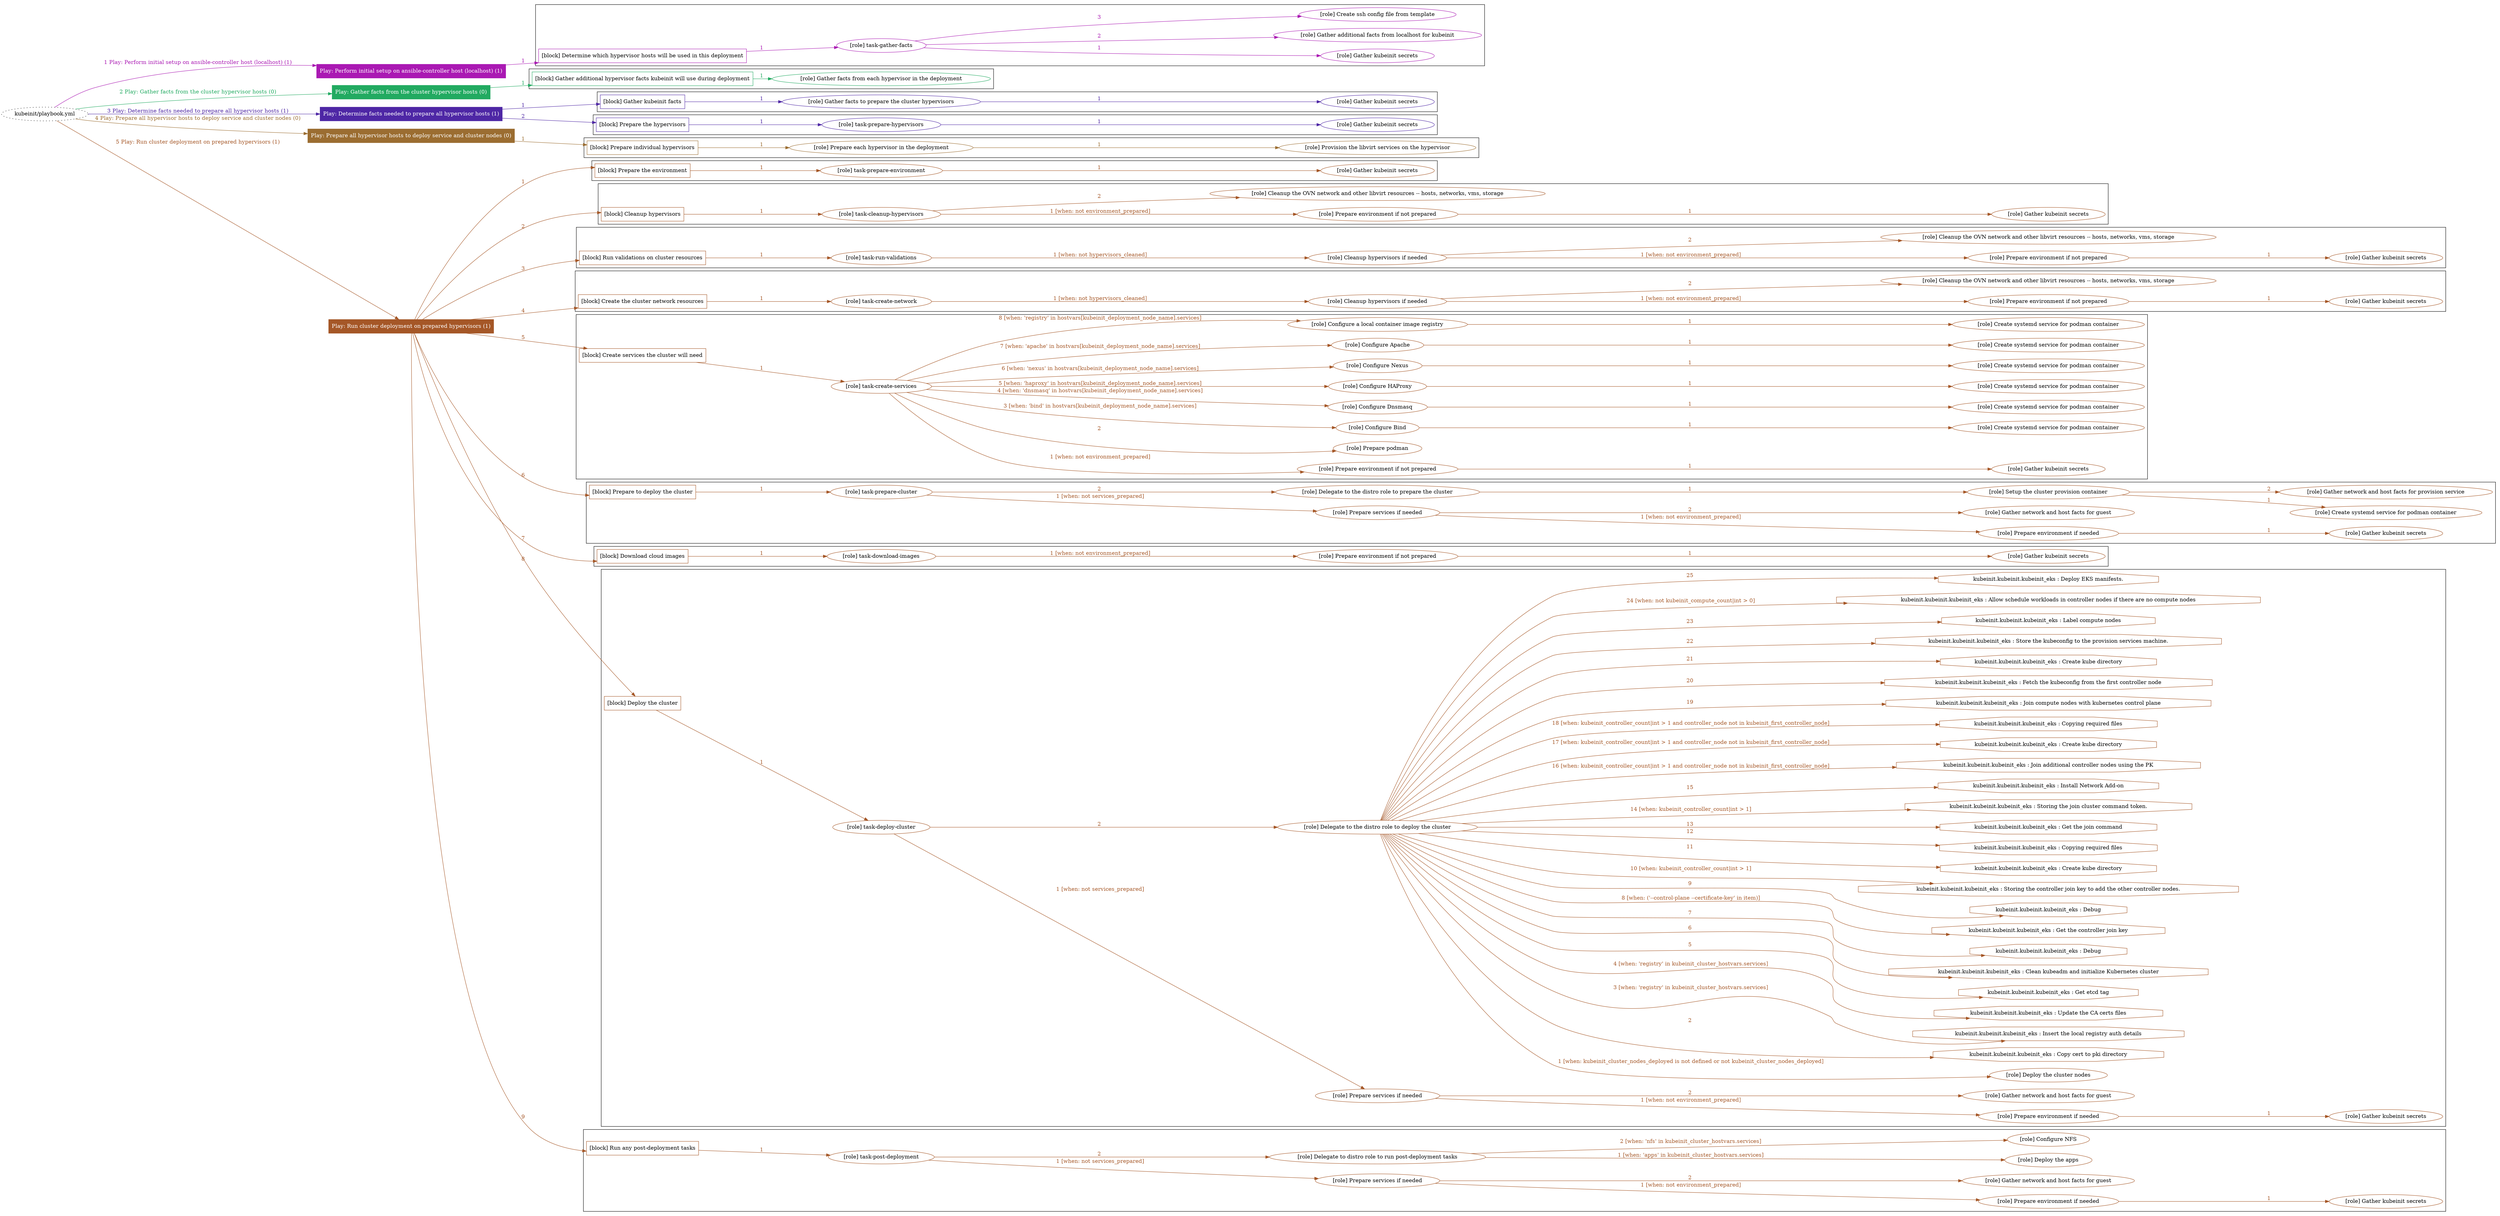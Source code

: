 digraph {
	graph [concentrate=true ordering=in rankdir=LR ratio=fill]
	edge [esep=5 sep=10]
	"kubeinit/playbook.yml" [URL="/home/runner/work/kubeinit/kubeinit/kubeinit/playbook.yml" id=playbook_6a822e49 style=dotted]
	"kubeinit/playbook.yml" -> play_9ad2c2a7 [label="1 Play: Perform initial setup on ansible-controller host (localhost) (1)" color="#aa19b3" fontcolor="#aa19b3" id=edge_play_9ad2c2a7 labeltooltip="1 Play: Perform initial setup on ansible-controller host (localhost) (1)" tooltip="1 Play: Perform initial setup on ansible-controller host (localhost) (1)"]
	subgraph "Play: Perform initial setup on ansible-controller host (localhost) (1)" {
		play_9ad2c2a7 [label="Play: Perform initial setup on ansible-controller host (localhost) (1)" URL="/home/runner/work/kubeinit/kubeinit/kubeinit/playbook.yml" color="#aa19b3" fontcolor="#ffffff" id=play_9ad2c2a7 shape=box style=filled tooltip=localhost]
		play_9ad2c2a7 -> block_e4c4fb58 [label=1 color="#aa19b3" fontcolor="#aa19b3" id=edge_block_e4c4fb58 labeltooltip=1 tooltip=1]
		subgraph cluster_block_e4c4fb58 {
			block_e4c4fb58 [label="[block] Determine which hypervisor hosts will be used in this deployment" URL="/home/runner/work/kubeinit/kubeinit/kubeinit/playbook.yml" color="#aa19b3" id=block_e4c4fb58 labeltooltip="Determine which hypervisor hosts will be used in this deployment" shape=box tooltip="Determine which hypervisor hosts will be used in this deployment"]
			block_e4c4fb58 -> role_470f0137 [label="1 " color="#aa19b3" fontcolor="#aa19b3" id=edge_role_470f0137 labeltooltip="1 " tooltip="1 "]
			subgraph "task-gather-facts" {
				role_470f0137 [label="[role] task-gather-facts" URL="/home/runner/work/kubeinit/kubeinit/kubeinit/playbook.yml" color="#aa19b3" id=role_470f0137 tooltip="task-gather-facts"]
				role_470f0137 -> role_e8a17709 [label="1 " color="#aa19b3" fontcolor="#aa19b3" id=edge_role_e8a17709 labeltooltip="1 " tooltip="1 "]
				subgraph "Gather kubeinit secrets" {
					role_e8a17709 [label="[role] Gather kubeinit secrets" URL="/home/runner/.ansible/collections/ansible_collections/kubeinit/kubeinit/roles/kubeinit_prepare/tasks/build_hypervisors_group.yml" color="#aa19b3" id=role_e8a17709 tooltip="Gather kubeinit secrets"]
				}
				role_470f0137 -> role_5f51f732 [label="2 " color="#aa19b3" fontcolor="#aa19b3" id=edge_role_5f51f732 labeltooltip="2 " tooltip="2 "]
				subgraph "Gather additional facts from localhost for kubeinit" {
					role_5f51f732 [label="[role] Gather additional facts from localhost for kubeinit" URL="/home/runner/.ansible/collections/ansible_collections/kubeinit/kubeinit/roles/kubeinit_prepare/tasks/build_hypervisors_group.yml" color="#aa19b3" id=role_5f51f732 tooltip="Gather additional facts from localhost for kubeinit"]
				}
				role_470f0137 -> role_409663b1 [label="3 " color="#aa19b3" fontcolor="#aa19b3" id=edge_role_409663b1 labeltooltip="3 " tooltip="3 "]
				subgraph "Create ssh config file from template" {
					role_409663b1 [label="[role] Create ssh config file from template" URL="/home/runner/.ansible/collections/ansible_collections/kubeinit/kubeinit/roles/kubeinit_prepare/tasks/build_hypervisors_group.yml" color="#aa19b3" id=role_409663b1 tooltip="Create ssh config file from template"]
				}
			}
		}
	}
	"kubeinit/playbook.yml" -> play_7da6e67f [label="2 Play: Gather facts from the cluster hypervisor hosts (0)" color="#22aa61" fontcolor="#22aa61" id=edge_play_7da6e67f labeltooltip="2 Play: Gather facts from the cluster hypervisor hosts (0)" tooltip="2 Play: Gather facts from the cluster hypervisor hosts (0)"]
	subgraph "Play: Gather facts from the cluster hypervisor hosts (0)" {
		play_7da6e67f [label="Play: Gather facts from the cluster hypervisor hosts (0)" URL="/home/runner/work/kubeinit/kubeinit/kubeinit/playbook.yml" color="#22aa61" fontcolor="#ffffff" id=play_7da6e67f shape=box style=filled tooltip="Play: Gather facts from the cluster hypervisor hosts (0)"]
		play_7da6e67f -> block_c3687ab3 [label=1 color="#22aa61" fontcolor="#22aa61" id=edge_block_c3687ab3 labeltooltip=1 tooltip=1]
		subgraph cluster_block_c3687ab3 {
			block_c3687ab3 [label="[block] Gather additional hypervisor facts kubeinit will use during deployment" URL="/home/runner/work/kubeinit/kubeinit/kubeinit/playbook.yml" color="#22aa61" id=block_c3687ab3 labeltooltip="Gather additional hypervisor facts kubeinit will use during deployment" shape=box tooltip="Gather additional hypervisor facts kubeinit will use during deployment"]
			block_c3687ab3 -> role_54911bcf [label="1 " color="#22aa61" fontcolor="#22aa61" id=edge_role_54911bcf labeltooltip="1 " tooltip="1 "]
			subgraph "Gather facts from each hypervisor in the deployment" {
				role_54911bcf [label="[role] Gather facts from each hypervisor in the deployment" URL="/home/runner/work/kubeinit/kubeinit/kubeinit/playbook.yml" color="#22aa61" id=role_54911bcf tooltip="Gather facts from each hypervisor in the deployment"]
			}
		}
	}
	"kubeinit/playbook.yml" -> play_d3736c6e [label="3 Play: Determine facts needed to prepare all hypervisor hosts (1)" color="#4e27a5" fontcolor="#4e27a5" id=edge_play_d3736c6e labeltooltip="3 Play: Determine facts needed to prepare all hypervisor hosts (1)" tooltip="3 Play: Determine facts needed to prepare all hypervisor hosts (1)"]
	subgraph "Play: Determine facts needed to prepare all hypervisor hosts (1)" {
		play_d3736c6e [label="Play: Determine facts needed to prepare all hypervisor hosts (1)" URL="/home/runner/work/kubeinit/kubeinit/kubeinit/playbook.yml" color="#4e27a5" fontcolor="#ffffff" id=play_d3736c6e shape=box style=filled tooltip=localhost]
		play_d3736c6e -> block_fb254652 [label=1 color="#4e27a5" fontcolor="#4e27a5" id=edge_block_fb254652 labeltooltip=1 tooltip=1]
		subgraph cluster_block_fb254652 {
			block_fb254652 [label="[block] Gather kubeinit facts" URL="/home/runner/work/kubeinit/kubeinit/kubeinit/playbook.yml" color="#4e27a5" id=block_fb254652 labeltooltip="Gather kubeinit facts" shape=box tooltip="Gather kubeinit facts"]
			block_fb254652 -> role_61de6e4a [label="1 " color="#4e27a5" fontcolor="#4e27a5" id=edge_role_61de6e4a labeltooltip="1 " tooltip="1 "]
			subgraph "Gather facts to prepare the cluster hypervisors" {
				role_61de6e4a [label="[role] Gather facts to prepare the cluster hypervisors" URL="/home/runner/work/kubeinit/kubeinit/kubeinit/playbook.yml" color="#4e27a5" id=role_61de6e4a tooltip="Gather facts to prepare the cluster hypervisors"]
				role_61de6e4a -> role_f928b41f [label="1 " color="#4e27a5" fontcolor="#4e27a5" id=edge_role_f928b41f labeltooltip="1 " tooltip="1 "]
				subgraph "Gather kubeinit secrets" {
					role_f928b41f [label="[role] Gather kubeinit secrets" URL="/home/runner/.ansible/collections/ansible_collections/kubeinit/kubeinit/roles/kubeinit_prepare/tasks/gather_kubeinit_facts.yml" color="#4e27a5" id=role_f928b41f tooltip="Gather kubeinit secrets"]
				}
			}
		}
		play_d3736c6e -> block_dd8b0b78 [label=2 color="#4e27a5" fontcolor="#4e27a5" id=edge_block_dd8b0b78 labeltooltip=2 tooltip=2]
		subgraph cluster_block_dd8b0b78 {
			block_dd8b0b78 [label="[block] Prepare the hypervisors" URL="/home/runner/work/kubeinit/kubeinit/kubeinit/playbook.yml" color="#4e27a5" id=block_dd8b0b78 labeltooltip="Prepare the hypervisors" shape=box tooltip="Prepare the hypervisors"]
			block_dd8b0b78 -> role_11d0d134 [label="1 " color="#4e27a5" fontcolor="#4e27a5" id=edge_role_11d0d134 labeltooltip="1 " tooltip="1 "]
			subgraph "task-prepare-hypervisors" {
				role_11d0d134 [label="[role] task-prepare-hypervisors" URL="/home/runner/work/kubeinit/kubeinit/kubeinit/playbook.yml" color="#4e27a5" id=role_11d0d134 tooltip="task-prepare-hypervisors"]
				role_11d0d134 -> role_0048c851 [label="1 " color="#4e27a5" fontcolor="#4e27a5" id=edge_role_0048c851 labeltooltip="1 " tooltip="1 "]
				subgraph "Gather kubeinit secrets" {
					role_0048c851 [label="[role] Gather kubeinit secrets" URL="/home/runner/.ansible/collections/ansible_collections/kubeinit/kubeinit/roles/kubeinit_prepare/tasks/gather_kubeinit_facts.yml" color="#4e27a5" id=role_0048c851 tooltip="Gather kubeinit secrets"]
				}
			}
		}
	}
	"kubeinit/playbook.yml" -> play_e6d030f2 [label="4 Play: Prepare all hypervisor hosts to deploy service and cluster nodes (0)" color="#9b6d31" fontcolor="#9b6d31" id=edge_play_e6d030f2 labeltooltip="4 Play: Prepare all hypervisor hosts to deploy service and cluster nodes (0)" tooltip="4 Play: Prepare all hypervisor hosts to deploy service and cluster nodes (0)"]
	subgraph "Play: Prepare all hypervisor hosts to deploy service and cluster nodes (0)" {
		play_e6d030f2 [label="Play: Prepare all hypervisor hosts to deploy service and cluster nodes (0)" URL="/home/runner/work/kubeinit/kubeinit/kubeinit/playbook.yml" color="#9b6d31" fontcolor="#ffffff" id=play_e6d030f2 shape=box style=filled tooltip="Play: Prepare all hypervisor hosts to deploy service and cluster nodes (0)"]
		play_e6d030f2 -> block_04e473d3 [label=1 color="#9b6d31" fontcolor="#9b6d31" id=edge_block_04e473d3 labeltooltip=1 tooltip=1]
		subgraph cluster_block_04e473d3 {
			block_04e473d3 [label="[block] Prepare individual hypervisors" URL="/home/runner/work/kubeinit/kubeinit/kubeinit/playbook.yml" color="#9b6d31" id=block_04e473d3 labeltooltip="Prepare individual hypervisors" shape=box tooltip="Prepare individual hypervisors"]
			block_04e473d3 -> role_f9bea315 [label="1 " color="#9b6d31" fontcolor="#9b6d31" id=edge_role_f9bea315 labeltooltip="1 " tooltip="1 "]
			subgraph "Prepare each hypervisor in the deployment" {
				role_f9bea315 [label="[role] Prepare each hypervisor in the deployment" URL="/home/runner/work/kubeinit/kubeinit/kubeinit/playbook.yml" color="#9b6d31" id=role_f9bea315 tooltip="Prepare each hypervisor in the deployment"]
				role_f9bea315 -> role_fb965e17 [label="1 " color="#9b6d31" fontcolor="#9b6d31" id=edge_role_fb965e17 labeltooltip="1 " tooltip="1 "]
				subgraph "Provision the libvirt services on the hypervisor" {
					role_fb965e17 [label="[role] Provision the libvirt services on the hypervisor" URL="/home/runner/.ansible/collections/ansible_collections/kubeinit/kubeinit/roles/kubeinit_prepare/tasks/prepare_hypervisor.yml" color="#9b6d31" id=role_fb965e17 tooltip="Provision the libvirt services on the hypervisor"]
				}
			}
		}
	}
	"kubeinit/playbook.yml" -> play_69f1722f [label="5 Play: Run cluster deployment on prepared hypervisors (1)" color="#a55727" fontcolor="#a55727" id=edge_play_69f1722f labeltooltip="5 Play: Run cluster deployment on prepared hypervisors (1)" tooltip="5 Play: Run cluster deployment on prepared hypervisors (1)"]
	subgraph "Play: Run cluster deployment on prepared hypervisors (1)" {
		play_69f1722f [label="Play: Run cluster deployment on prepared hypervisors (1)" URL="/home/runner/work/kubeinit/kubeinit/kubeinit/playbook.yml" color="#a55727" fontcolor="#ffffff" id=play_69f1722f shape=box style=filled tooltip=localhost]
		play_69f1722f -> block_a02fb4a0 [label=1 color="#a55727" fontcolor="#a55727" id=edge_block_a02fb4a0 labeltooltip=1 tooltip=1]
		subgraph cluster_block_a02fb4a0 {
			block_a02fb4a0 [label="[block] Prepare the environment" URL="/home/runner/work/kubeinit/kubeinit/kubeinit/playbook.yml" color="#a55727" id=block_a02fb4a0 labeltooltip="Prepare the environment" shape=box tooltip="Prepare the environment"]
			block_a02fb4a0 -> role_464ee578 [label="1 " color="#a55727" fontcolor="#a55727" id=edge_role_464ee578 labeltooltip="1 " tooltip="1 "]
			subgraph "task-prepare-environment" {
				role_464ee578 [label="[role] task-prepare-environment" URL="/home/runner/work/kubeinit/kubeinit/kubeinit/playbook.yml" color="#a55727" id=role_464ee578 tooltip="task-prepare-environment"]
				role_464ee578 -> role_b28485aa [label="1 " color="#a55727" fontcolor="#a55727" id=edge_role_b28485aa labeltooltip="1 " tooltip="1 "]
				subgraph "Gather kubeinit secrets" {
					role_b28485aa [label="[role] Gather kubeinit secrets" URL="/home/runner/.ansible/collections/ansible_collections/kubeinit/kubeinit/roles/kubeinit_prepare/tasks/gather_kubeinit_facts.yml" color="#a55727" id=role_b28485aa tooltip="Gather kubeinit secrets"]
				}
			}
		}
		play_69f1722f -> block_b1e96f5c [label=2 color="#a55727" fontcolor="#a55727" id=edge_block_b1e96f5c labeltooltip=2 tooltip=2]
		subgraph cluster_block_b1e96f5c {
			block_b1e96f5c [label="[block] Cleanup hypervisors" URL="/home/runner/work/kubeinit/kubeinit/kubeinit/playbook.yml" color="#a55727" id=block_b1e96f5c labeltooltip="Cleanup hypervisors" shape=box tooltip="Cleanup hypervisors"]
			block_b1e96f5c -> role_4f8290fb [label="1 " color="#a55727" fontcolor="#a55727" id=edge_role_4f8290fb labeltooltip="1 " tooltip="1 "]
			subgraph "task-cleanup-hypervisors" {
				role_4f8290fb [label="[role] task-cleanup-hypervisors" URL="/home/runner/work/kubeinit/kubeinit/kubeinit/playbook.yml" color="#a55727" id=role_4f8290fb tooltip="task-cleanup-hypervisors"]
				role_4f8290fb -> role_97bfbb5e [label="1 [when: not environment_prepared]" color="#a55727" fontcolor="#a55727" id=edge_role_97bfbb5e labeltooltip="1 [when: not environment_prepared]" tooltip="1 [when: not environment_prepared]"]
				subgraph "Prepare environment if not prepared" {
					role_97bfbb5e [label="[role] Prepare environment if not prepared" URL="/home/runner/.ansible/collections/ansible_collections/kubeinit/kubeinit/roles/kubeinit_prepare/tasks/cleanup_hypervisors.yml" color="#a55727" id=role_97bfbb5e tooltip="Prepare environment if not prepared"]
					role_97bfbb5e -> role_e0d3664e [label="1 " color="#a55727" fontcolor="#a55727" id=edge_role_e0d3664e labeltooltip="1 " tooltip="1 "]
					subgraph "Gather kubeinit secrets" {
						role_e0d3664e [label="[role] Gather kubeinit secrets" URL="/home/runner/.ansible/collections/ansible_collections/kubeinit/kubeinit/roles/kubeinit_prepare/tasks/gather_kubeinit_facts.yml" color="#a55727" id=role_e0d3664e tooltip="Gather kubeinit secrets"]
					}
				}
				role_4f8290fb -> role_a5bf77df [label="2 " color="#a55727" fontcolor="#a55727" id=edge_role_a5bf77df labeltooltip="2 " tooltip="2 "]
				subgraph "Cleanup the OVN network and other libvirt resources -- hosts, networks, vms, storage" {
					role_a5bf77df [label="[role] Cleanup the OVN network and other libvirt resources -- hosts, networks, vms, storage" URL="/home/runner/.ansible/collections/ansible_collections/kubeinit/kubeinit/roles/kubeinit_prepare/tasks/cleanup_hypervisors.yml" color="#a55727" id=role_a5bf77df tooltip="Cleanup the OVN network and other libvirt resources -- hosts, networks, vms, storage"]
				}
			}
		}
		play_69f1722f -> block_b497ade7 [label=3 color="#a55727" fontcolor="#a55727" id=edge_block_b497ade7 labeltooltip=3 tooltip=3]
		subgraph cluster_block_b497ade7 {
			block_b497ade7 [label="[block] Run validations on cluster resources" URL="/home/runner/work/kubeinit/kubeinit/kubeinit/playbook.yml" color="#a55727" id=block_b497ade7 labeltooltip="Run validations on cluster resources" shape=box tooltip="Run validations on cluster resources"]
			block_b497ade7 -> role_7994b0e1 [label="1 " color="#a55727" fontcolor="#a55727" id=edge_role_7994b0e1 labeltooltip="1 " tooltip="1 "]
			subgraph "task-run-validations" {
				role_7994b0e1 [label="[role] task-run-validations" URL="/home/runner/work/kubeinit/kubeinit/kubeinit/playbook.yml" color="#a55727" id=role_7994b0e1 tooltip="task-run-validations"]
				role_7994b0e1 -> role_fa996a7d [label="1 [when: not hypervisors_cleaned]" color="#a55727" fontcolor="#a55727" id=edge_role_fa996a7d labeltooltip="1 [when: not hypervisors_cleaned]" tooltip="1 [when: not hypervisors_cleaned]"]
				subgraph "Cleanup hypervisors if needed" {
					role_fa996a7d [label="[role] Cleanup hypervisors if needed" URL="/home/runner/.ansible/collections/ansible_collections/kubeinit/kubeinit/roles/kubeinit_validations/tasks/main.yml" color="#a55727" id=role_fa996a7d tooltip="Cleanup hypervisors if needed"]
					role_fa996a7d -> role_f669ae84 [label="1 [when: not environment_prepared]" color="#a55727" fontcolor="#a55727" id=edge_role_f669ae84 labeltooltip="1 [when: not environment_prepared]" tooltip="1 [when: not environment_prepared]"]
					subgraph "Prepare environment if not prepared" {
						role_f669ae84 [label="[role] Prepare environment if not prepared" URL="/home/runner/.ansible/collections/ansible_collections/kubeinit/kubeinit/roles/kubeinit_prepare/tasks/cleanup_hypervisors.yml" color="#a55727" id=role_f669ae84 tooltip="Prepare environment if not prepared"]
						role_f669ae84 -> role_2158ad67 [label="1 " color="#a55727" fontcolor="#a55727" id=edge_role_2158ad67 labeltooltip="1 " tooltip="1 "]
						subgraph "Gather kubeinit secrets" {
							role_2158ad67 [label="[role] Gather kubeinit secrets" URL="/home/runner/.ansible/collections/ansible_collections/kubeinit/kubeinit/roles/kubeinit_prepare/tasks/gather_kubeinit_facts.yml" color="#a55727" id=role_2158ad67 tooltip="Gather kubeinit secrets"]
						}
					}
					role_fa996a7d -> role_59ddf1c1 [label="2 " color="#a55727" fontcolor="#a55727" id=edge_role_59ddf1c1 labeltooltip="2 " tooltip="2 "]
					subgraph "Cleanup the OVN network and other libvirt resources -- hosts, networks, vms, storage" {
						role_59ddf1c1 [label="[role] Cleanup the OVN network and other libvirt resources -- hosts, networks, vms, storage" URL="/home/runner/.ansible/collections/ansible_collections/kubeinit/kubeinit/roles/kubeinit_prepare/tasks/cleanup_hypervisors.yml" color="#a55727" id=role_59ddf1c1 tooltip="Cleanup the OVN network and other libvirt resources -- hosts, networks, vms, storage"]
					}
				}
			}
		}
		play_69f1722f -> block_11f520b3 [label=4 color="#a55727" fontcolor="#a55727" id=edge_block_11f520b3 labeltooltip=4 tooltip=4]
		subgraph cluster_block_11f520b3 {
			block_11f520b3 [label="[block] Create the cluster network resources" URL="/home/runner/work/kubeinit/kubeinit/kubeinit/playbook.yml" color="#a55727" id=block_11f520b3 labeltooltip="Create the cluster network resources" shape=box tooltip="Create the cluster network resources"]
			block_11f520b3 -> role_05f6b89b [label="1 " color="#a55727" fontcolor="#a55727" id=edge_role_05f6b89b labeltooltip="1 " tooltip="1 "]
			subgraph "task-create-network" {
				role_05f6b89b [label="[role] task-create-network" URL="/home/runner/work/kubeinit/kubeinit/kubeinit/playbook.yml" color="#a55727" id=role_05f6b89b tooltip="task-create-network"]
				role_05f6b89b -> role_39d9a0f6 [label="1 [when: not hypervisors_cleaned]" color="#a55727" fontcolor="#a55727" id=edge_role_39d9a0f6 labeltooltip="1 [when: not hypervisors_cleaned]" tooltip="1 [when: not hypervisors_cleaned]"]
				subgraph "Cleanup hypervisors if needed" {
					role_39d9a0f6 [label="[role] Cleanup hypervisors if needed" URL="/home/runner/.ansible/collections/ansible_collections/kubeinit/kubeinit/roles/kubeinit_libvirt/tasks/create_network.yml" color="#a55727" id=role_39d9a0f6 tooltip="Cleanup hypervisors if needed"]
					role_39d9a0f6 -> role_a3635129 [label="1 [when: not environment_prepared]" color="#a55727" fontcolor="#a55727" id=edge_role_a3635129 labeltooltip="1 [when: not environment_prepared]" tooltip="1 [when: not environment_prepared]"]
					subgraph "Prepare environment if not prepared" {
						role_a3635129 [label="[role] Prepare environment if not prepared" URL="/home/runner/.ansible/collections/ansible_collections/kubeinit/kubeinit/roles/kubeinit_prepare/tasks/cleanup_hypervisors.yml" color="#a55727" id=role_a3635129 tooltip="Prepare environment if not prepared"]
						role_a3635129 -> role_def8f7e3 [label="1 " color="#a55727" fontcolor="#a55727" id=edge_role_def8f7e3 labeltooltip="1 " tooltip="1 "]
						subgraph "Gather kubeinit secrets" {
							role_def8f7e3 [label="[role] Gather kubeinit secrets" URL="/home/runner/.ansible/collections/ansible_collections/kubeinit/kubeinit/roles/kubeinit_prepare/tasks/gather_kubeinit_facts.yml" color="#a55727" id=role_def8f7e3 tooltip="Gather kubeinit secrets"]
						}
					}
					role_39d9a0f6 -> role_ac047002 [label="2 " color="#a55727" fontcolor="#a55727" id=edge_role_ac047002 labeltooltip="2 " tooltip="2 "]
					subgraph "Cleanup the OVN network and other libvirt resources -- hosts, networks, vms, storage" {
						role_ac047002 [label="[role] Cleanup the OVN network and other libvirt resources -- hosts, networks, vms, storage" URL="/home/runner/.ansible/collections/ansible_collections/kubeinit/kubeinit/roles/kubeinit_prepare/tasks/cleanup_hypervisors.yml" color="#a55727" id=role_ac047002 tooltip="Cleanup the OVN network and other libvirt resources -- hosts, networks, vms, storage"]
					}
				}
			}
		}
		play_69f1722f -> block_24ef8c35 [label=5 color="#a55727" fontcolor="#a55727" id=edge_block_24ef8c35 labeltooltip=5 tooltip=5]
		subgraph cluster_block_24ef8c35 {
			block_24ef8c35 [label="[block] Create services the cluster will need" URL="/home/runner/work/kubeinit/kubeinit/kubeinit/playbook.yml" color="#a55727" id=block_24ef8c35 labeltooltip="Create services the cluster will need" shape=box tooltip="Create services the cluster will need"]
			block_24ef8c35 -> role_01568bf4 [label="1 " color="#a55727" fontcolor="#a55727" id=edge_role_01568bf4 labeltooltip="1 " tooltip="1 "]
			subgraph "task-create-services" {
				role_01568bf4 [label="[role] task-create-services" URL="/home/runner/work/kubeinit/kubeinit/kubeinit/playbook.yml" color="#a55727" id=role_01568bf4 tooltip="task-create-services"]
				role_01568bf4 -> role_9de8ac48 [label="1 [when: not environment_prepared]" color="#a55727" fontcolor="#a55727" id=edge_role_9de8ac48 labeltooltip="1 [when: not environment_prepared]" tooltip="1 [when: not environment_prepared]"]
				subgraph "Prepare environment if not prepared" {
					role_9de8ac48 [label="[role] Prepare environment if not prepared" URL="/home/runner/.ansible/collections/ansible_collections/kubeinit/kubeinit/roles/kubeinit_services/tasks/main.yml" color="#a55727" id=role_9de8ac48 tooltip="Prepare environment if not prepared"]
					role_9de8ac48 -> role_2c5d8db5 [label="1 " color="#a55727" fontcolor="#a55727" id=edge_role_2c5d8db5 labeltooltip="1 " tooltip="1 "]
					subgraph "Gather kubeinit secrets" {
						role_2c5d8db5 [label="[role] Gather kubeinit secrets" URL="/home/runner/.ansible/collections/ansible_collections/kubeinit/kubeinit/roles/kubeinit_prepare/tasks/gather_kubeinit_facts.yml" color="#a55727" id=role_2c5d8db5 tooltip="Gather kubeinit secrets"]
					}
				}
				role_01568bf4 -> role_9454b401 [label="2 " color="#a55727" fontcolor="#a55727" id=edge_role_9454b401 labeltooltip="2 " tooltip="2 "]
				subgraph "Prepare podman" {
					role_9454b401 [label="[role] Prepare podman" URL="/home/runner/.ansible/collections/ansible_collections/kubeinit/kubeinit/roles/kubeinit_services/tasks/00_create_service_pod.yml" color="#a55727" id=role_9454b401 tooltip="Prepare podman"]
				}
				role_01568bf4 -> role_d996be9f [label="3 [when: 'bind' in hostvars[kubeinit_deployment_node_name].services]" color="#a55727" fontcolor="#a55727" id=edge_role_d996be9f labeltooltip="3 [when: 'bind' in hostvars[kubeinit_deployment_node_name].services]" tooltip="3 [when: 'bind' in hostvars[kubeinit_deployment_node_name].services]"]
				subgraph "Configure Bind" {
					role_d996be9f [label="[role] Configure Bind" URL="/home/runner/.ansible/collections/ansible_collections/kubeinit/kubeinit/roles/kubeinit_services/tasks/start_services_containers.yml" color="#a55727" id=role_d996be9f tooltip="Configure Bind"]
					role_d996be9f -> role_bfb12e08 [label="1 " color="#a55727" fontcolor="#a55727" id=edge_role_bfb12e08 labeltooltip="1 " tooltip="1 "]
					subgraph "Create systemd service for podman container" {
						role_bfb12e08 [label="[role] Create systemd service for podman container" URL="/home/runner/.ansible/collections/ansible_collections/kubeinit/kubeinit/roles/kubeinit_bind/tasks/main.yml" color="#a55727" id=role_bfb12e08 tooltip="Create systemd service for podman container"]
					}
				}
				role_01568bf4 -> role_4345fe54 [label="4 [when: 'dnsmasq' in hostvars[kubeinit_deployment_node_name].services]" color="#a55727" fontcolor="#a55727" id=edge_role_4345fe54 labeltooltip="4 [when: 'dnsmasq' in hostvars[kubeinit_deployment_node_name].services]" tooltip="4 [when: 'dnsmasq' in hostvars[kubeinit_deployment_node_name].services]"]
				subgraph "Configure Dnsmasq" {
					role_4345fe54 [label="[role] Configure Dnsmasq" URL="/home/runner/.ansible/collections/ansible_collections/kubeinit/kubeinit/roles/kubeinit_services/tasks/start_services_containers.yml" color="#a55727" id=role_4345fe54 tooltip="Configure Dnsmasq"]
					role_4345fe54 -> role_125596a9 [label="1 " color="#a55727" fontcolor="#a55727" id=edge_role_125596a9 labeltooltip="1 " tooltip="1 "]
					subgraph "Create systemd service for podman container" {
						role_125596a9 [label="[role] Create systemd service for podman container" URL="/home/runner/.ansible/collections/ansible_collections/kubeinit/kubeinit/roles/kubeinit_dnsmasq/tasks/main.yml" color="#a55727" id=role_125596a9 tooltip="Create systemd service for podman container"]
					}
				}
				role_01568bf4 -> role_d0b1e296 [label="5 [when: 'haproxy' in hostvars[kubeinit_deployment_node_name].services]" color="#a55727" fontcolor="#a55727" id=edge_role_d0b1e296 labeltooltip="5 [when: 'haproxy' in hostvars[kubeinit_deployment_node_name].services]" tooltip="5 [when: 'haproxy' in hostvars[kubeinit_deployment_node_name].services]"]
				subgraph "Configure HAProxy" {
					role_d0b1e296 [label="[role] Configure HAProxy" URL="/home/runner/.ansible/collections/ansible_collections/kubeinit/kubeinit/roles/kubeinit_services/tasks/start_services_containers.yml" color="#a55727" id=role_d0b1e296 tooltip="Configure HAProxy"]
					role_d0b1e296 -> role_59042095 [label="1 " color="#a55727" fontcolor="#a55727" id=edge_role_59042095 labeltooltip="1 " tooltip="1 "]
					subgraph "Create systemd service for podman container" {
						role_59042095 [label="[role] Create systemd service for podman container" URL="/home/runner/.ansible/collections/ansible_collections/kubeinit/kubeinit/roles/kubeinit_haproxy/tasks/main.yml" color="#a55727" id=role_59042095 tooltip="Create systemd service for podman container"]
					}
				}
				role_01568bf4 -> role_182a03ec [label="6 [when: 'nexus' in hostvars[kubeinit_deployment_node_name].services]" color="#a55727" fontcolor="#a55727" id=edge_role_182a03ec labeltooltip="6 [when: 'nexus' in hostvars[kubeinit_deployment_node_name].services]" tooltip="6 [when: 'nexus' in hostvars[kubeinit_deployment_node_name].services]"]
				subgraph "Configure Nexus" {
					role_182a03ec [label="[role] Configure Nexus" URL="/home/runner/.ansible/collections/ansible_collections/kubeinit/kubeinit/roles/kubeinit_services/tasks/start_services_containers.yml" color="#a55727" id=role_182a03ec tooltip="Configure Nexus"]
					role_182a03ec -> role_e210ff03 [label="1 " color="#a55727" fontcolor="#a55727" id=edge_role_e210ff03 labeltooltip="1 " tooltip="1 "]
					subgraph "Create systemd service for podman container" {
						role_e210ff03 [label="[role] Create systemd service for podman container" URL="/home/runner/.ansible/collections/ansible_collections/kubeinit/kubeinit/roles/kubeinit_nexus/tasks/main.yml" color="#a55727" id=role_e210ff03 tooltip="Create systemd service for podman container"]
					}
				}
				role_01568bf4 -> role_77364684 [label="7 [when: 'apache' in hostvars[kubeinit_deployment_node_name].services]" color="#a55727" fontcolor="#a55727" id=edge_role_77364684 labeltooltip="7 [when: 'apache' in hostvars[kubeinit_deployment_node_name].services]" tooltip="7 [when: 'apache' in hostvars[kubeinit_deployment_node_name].services]"]
				subgraph "Configure Apache" {
					role_77364684 [label="[role] Configure Apache" URL="/home/runner/.ansible/collections/ansible_collections/kubeinit/kubeinit/roles/kubeinit_services/tasks/start_services_containers.yml" color="#a55727" id=role_77364684 tooltip="Configure Apache"]
					role_77364684 -> role_6d9251a1 [label="1 " color="#a55727" fontcolor="#a55727" id=edge_role_6d9251a1 labeltooltip="1 " tooltip="1 "]
					subgraph "Create systemd service for podman container" {
						role_6d9251a1 [label="[role] Create systemd service for podman container" URL="/home/runner/.ansible/collections/ansible_collections/kubeinit/kubeinit/roles/kubeinit_apache/tasks/main.yml" color="#a55727" id=role_6d9251a1 tooltip="Create systemd service for podman container"]
					}
				}
				role_01568bf4 -> role_552c192d [label="8 [when: 'registry' in hostvars[kubeinit_deployment_node_name].services]" color="#a55727" fontcolor="#a55727" id=edge_role_552c192d labeltooltip="8 [when: 'registry' in hostvars[kubeinit_deployment_node_name].services]" tooltip="8 [when: 'registry' in hostvars[kubeinit_deployment_node_name].services]"]
				subgraph "Configure a local container image registry" {
					role_552c192d [label="[role] Configure a local container image registry" URL="/home/runner/.ansible/collections/ansible_collections/kubeinit/kubeinit/roles/kubeinit_services/tasks/start_services_containers.yml" color="#a55727" id=role_552c192d tooltip="Configure a local container image registry"]
					role_552c192d -> role_247e1751 [label="1 " color="#a55727" fontcolor="#a55727" id=edge_role_247e1751 labeltooltip="1 " tooltip="1 "]
					subgraph "Create systemd service for podman container" {
						role_247e1751 [label="[role] Create systemd service for podman container" URL="/home/runner/.ansible/collections/ansible_collections/kubeinit/kubeinit/roles/kubeinit_registry/tasks/main.yml" color="#a55727" id=role_247e1751 tooltip="Create systemd service for podman container"]
					}
				}
			}
		}
		play_69f1722f -> block_44f52e5a [label=6 color="#a55727" fontcolor="#a55727" id=edge_block_44f52e5a labeltooltip=6 tooltip=6]
		subgraph cluster_block_44f52e5a {
			block_44f52e5a [label="[block] Prepare to deploy the cluster" URL="/home/runner/work/kubeinit/kubeinit/kubeinit/playbook.yml" color="#a55727" id=block_44f52e5a labeltooltip="Prepare to deploy the cluster" shape=box tooltip="Prepare to deploy the cluster"]
			block_44f52e5a -> role_e1ac21cb [label="1 " color="#a55727" fontcolor="#a55727" id=edge_role_e1ac21cb labeltooltip="1 " tooltip="1 "]
			subgraph "task-prepare-cluster" {
				role_e1ac21cb [label="[role] task-prepare-cluster" URL="/home/runner/work/kubeinit/kubeinit/kubeinit/playbook.yml" color="#a55727" id=role_e1ac21cb tooltip="task-prepare-cluster"]
				role_e1ac21cb -> role_d21c9789 [label="1 [when: not services_prepared]" color="#a55727" fontcolor="#a55727" id=edge_role_d21c9789 labeltooltip="1 [when: not services_prepared]" tooltip="1 [when: not services_prepared]"]
				subgraph "Prepare services if needed" {
					role_d21c9789 [label="[role] Prepare services if needed" URL="/home/runner/.ansible/collections/ansible_collections/kubeinit/kubeinit/roles/kubeinit_prepare/tasks/prepare_cluster.yml" color="#a55727" id=role_d21c9789 tooltip="Prepare services if needed"]
					role_d21c9789 -> role_0319c9b0 [label="1 [when: not environment_prepared]" color="#a55727" fontcolor="#a55727" id=edge_role_0319c9b0 labeltooltip="1 [when: not environment_prepared]" tooltip="1 [when: not environment_prepared]"]
					subgraph "Prepare environment if needed" {
						role_0319c9b0 [label="[role] Prepare environment if needed" URL="/home/runner/.ansible/collections/ansible_collections/kubeinit/kubeinit/roles/kubeinit_services/tasks/prepare_services.yml" color="#a55727" id=role_0319c9b0 tooltip="Prepare environment if needed"]
						role_0319c9b0 -> role_0031bb90 [label="1 " color="#a55727" fontcolor="#a55727" id=edge_role_0031bb90 labeltooltip="1 " tooltip="1 "]
						subgraph "Gather kubeinit secrets" {
							role_0031bb90 [label="[role] Gather kubeinit secrets" URL="/home/runner/.ansible/collections/ansible_collections/kubeinit/kubeinit/roles/kubeinit_prepare/tasks/gather_kubeinit_facts.yml" color="#a55727" id=role_0031bb90 tooltip="Gather kubeinit secrets"]
						}
					}
					role_d21c9789 -> role_dc20f1ec [label="2 " color="#a55727" fontcolor="#a55727" id=edge_role_dc20f1ec labeltooltip="2 " tooltip="2 "]
					subgraph "Gather network and host facts for guest" {
						role_dc20f1ec [label="[role] Gather network and host facts for guest" URL="/home/runner/.ansible/collections/ansible_collections/kubeinit/kubeinit/roles/kubeinit_services/tasks/prepare_services.yml" color="#a55727" id=role_dc20f1ec tooltip="Gather network and host facts for guest"]
					}
				}
				role_e1ac21cb -> role_5b436b74 [label="2 " color="#a55727" fontcolor="#a55727" id=edge_role_5b436b74 labeltooltip="2 " tooltip="2 "]
				subgraph "Delegate to the distro role to prepare the cluster" {
					role_5b436b74 [label="[role] Delegate to the distro role to prepare the cluster" URL="/home/runner/.ansible/collections/ansible_collections/kubeinit/kubeinit/roles/kubeinit_prepare/tasks/prepare_cluster.yml" color="#a55727" id=role_5b436b74 tooltip="Delegate to the distro role to prepare the cluster"]
					role_5b436b74 -> role_bf3f5323 [label="1 " color="#a55727" fontcolor="#a55727" id=edge_role_bf3f5323 labeltooltip="1 " tooltip="1 "]
					subgraph "Setup the cluster provision container" {
						role_bf3f5323 [label="[role] Setup the cluster provision container" URL="/home/runner/.ansible/collections/ansible_collections/kubeinit/kubeinit/roles/kubeinit_eks/tasks/prepare_cluster.yml" color="#a55727" id=role_bf3f5323 tooltip="Setup the cluster provision container"]
						role_bf3f5323 -> role_b317a799 [label="1 " color="#a55727" fontcolor="#a55727" id=edge_role_b317a799 labeltooltip="1 " tooltip="1 "]
						subgraph "Create systemd service for podman container" {
							role_b317a799 [label="[role] Create systemd service for podman container" URL="/home/runner/.ansible/collections/ansible_collections/kubeinit/kubeinit/roles/kubeinit_services/tasks/create_provision_container.yml" color="#a55727" id=role_b317a799 tooltip="Create systemd service for podman container"]
						}
						role_bf3f5323 -> role_b9f62453 [label="2 " color="#a55727" fontcolor="#a55727" id=edge_role_b9f62453 labeltooltip="2 " tooltip="2 "]
						subgraph "Gather network and host facts for provision service" {
							role_b9f62453 [label="[role] Gather network and host facts for provision service" URL="/home/runner/.ansible/collections/ansible_collections/kubeinit/kubeinit/roles/kubeinit_services/tasks/create_provision_container.yml" color="#a55727" id=role_b9f62453 tooltip="Gather network and host facts for provision service"]
						}
					}
				}
			}
		}
		play_69f1722f -> block_88f8ad00 [label=7 color="#a55727" fontcolor="#a55727" id=edge_block_88f8ad00 labeltooltip=7 tooltip=7]
		subgraph cluster_block_88f8ad00 {
			block_88f8ad00 [label="[block] Download cloud images" URL="/home/runner/work/kubeinit/kubeinit/kubeinit/playbook.yml" color="#a55727" id=block_88f8ad00 labeltooltip="Download cloud images" shape=box tooltip="Download cloud images"]
			block_88f8ad00 -> role_926a25d8 [label="1 " color="#a55727" fontcolor="#a55727" id=edge_role_926a25d8 labeltooltip="1 " tooltip="1 "]
			subgraph "task-download-images" {
				role_926a25d8 [label="[role] task-download-images" URL="/home/runner/work/kubeinit/kubeinit/kubeinit/playbook.yml" color="#a55727" id=role_926a25d8 tooltip="task-download-images"]
				role_926a25d8 -> role_32dc2353 [label="1 [when: not environment_prepared]" color="#a55727" fontcolor="#a55727" id=edge_role_32dc2353 labeltooltip="1 [when: not environment_prepared]" tooltip="1 [when: not environment_prepared]"]
				subgraph "Prepare environment if not prepared" {
					role_32dc2353 [label="[role] Prepare environment if not prepared" URL="/home/runner/.ansible/collections/ansible_collections/kubeinit/kubeinit/roles/kubeinit_libvirt/tasks/download_cloud_images.yml" color="#a55727" id=role_32dc2353 tooltip="Prepare environment if not prepared"]
					role_32dc2353 -> role_e14089ce [label="1 " color="#a55727" fontcolor="#a55727" id=edge_role_e14089ce labeltooltip="1 " tooltip="1 "]
					subgraph "Gather kubeinit secrets" {
						role_e14089ce [label="[role] Gather kubeinit secrets" URL="/home/runner/.ansible/collections/ansible_collections/kubeinit/kubeinit/roles/kubeinit_prepare/tasks/gather_kubeinit_facts.yml" color="#a55727" id=role_e14089ce tooltip="Gather kubeinit secrets"]
					}
				}
			}
		}
		play_69f1722f -> block_86a942d5 [label=8 color="#a55727" fontcolor="#a55727" id=edge_block_86a942d5 labeltooltip=8 tooltip=8]
		subgraph cluster_block_86a942d5 {
			block_86a942d5 [label="[block] Deploy the cluster" URL="/home/runner/work/kubeinit/kubeinit/kubeinit/playbook.yml" color="#a55727" id=block_86a942d5 labeltooltip="Deploy the cluster" shape=box tooltip="Deploy the cluster"]
			block_86a942d5 -> role_424a3f7f [label="1 " color="#a55727" fontcolor="#a55727" id=edge_role_424a3f7f labeltooltip="1 " tooltip="1 "]
			subgraph "task-deploy-cluster" {
				role_424a3f7f [label="[role] task-deploy-cluster" URL="/home/runner/work/kubeinit/kubeinit/kubeinit/playbook.yml" color="#a55727" id=role_424a3f7f tooltip="task-deploy-cluster"]
				role_424a3f7f -> role_61e45b4f [label="1 [when: not services_prepared]" color="#a55727" fontcolor="#a55727" id=edge_role_61e45b4f labeltooltip="1 [when: not services_prepared]" tooltip="1 [when: not services_prepared]"]
				subgraph "Prepare services if needed" {
					role_61e45b4f [label="[role] Prepare services if needed" URL="/home/runner/.ansible/collections/ansible_collections/kubeinit/kubeinit/roles/kubeinit_prepare/tasks/deploy_cluster.yml" color="#a55727" id=role_61e45b4f tooltip="Prepare services if needed"]
					role_61e45b4f -> role_4bc29358 [label="1 [when: not environment_prepared]" color="#a55727" fontcolor="#a55727" id=edge_role_4bc29358 labeltooltip="1 [when: not environment_prepared]" tooltip="1 [when: not environment_prepared]"]
					subgraph "Prepare environment if needed" {
						role_4bc29358 [label="[role] Prepare environment if needed" URL="/home/runner/.ansible/collections/ansible_collections/kubeinit/kubeinit/roles/kubeinit_services/tasks/prepare_services.yml" color="#a55727" id=role_4bc29358 tooltip="Prepare environment if needed"]
						role_4bc29358 -> role_33776be4 [label="1 " color="#a55727" fontcolor="#a55727" id=edge_role_33776be4 labeltooltip="1 " tooltip="1 "]
						subgraph "Gather kubeinit secrets" {
							role_33776be4 [label="[role] Gather kubeinit secrets" URL="/home/runner/.ansible/collections/ansible_collections/kubeinit/kubeinit/roles/kubeinit_prepare/tasks/gather_kubeinit_facts.yml" color="#a55727" id=role_33776be4 tooltip="Gather kubeinit secrets"]
						}
					}
					role_61e45b4f -> role_7a684091 [label="2 " color="#a55727" fontcolor="#a55727" id=edge_role_7a684091 labeltooltip="2 " tooltip="2 "]
					subgraph "Gather network and host facts for guest" {
						role_7a684091 [label="[role] Gather network and host facts for guest" URL="/home/runner/.ansible/collections/ansible_collections/kubeinit/kubeinit/roles/kubeinit_services/tasks/prepare_services.yml" color="#a55727" id=role_7a684091 tooltip="Gather network and host facts for guest"]
					}
				}
				role_424a3f7f -> role_ae345e3e [label="2 " color="#a55727" fontcolor="#a55727" id=edge_role_ae345e3e labeltooltip="2 " tooltip="2 "]
				subgraph "Delegate to the distro role to deploy the cluster" {
					role_ae345e3e [label="[role] Delegate to the distro role to deploy the cluster" URL="/home/runner/.ansible/collections/ansible_collections/kubeinit/kubeinit/roles/kubeinit_prepare/tasks/deploy_cluster.yml" color="#a55727" id=role_ae345e3e tooltip="Delegate to the distro role to deploy the cluster"]
					role_ae345e3e -> role_7c54a805 [label="1 [when: kubeinit_cluster_nodes_deployed is not defined or not kubeinit_cluster_nodes_deployed]" color="#a55727" fontcolor="#a55727" id=edge_role_7c54a805 labeltooltip="1 [when: kubeinit_cluster_nodes_deployed is not defined or not kubeinit_cluster_nodes_deployed]" tooltip="1 [when: kubeinit_cluster_nodes_deployed is not defined or not kubeinit_cluster_nodes_deployed]"]
					subgraph "Deploy the cluster nodes" {
						role_7c54a805 [label="[role] Deploy the cluster nodes" URL="/home/runner/.ansible/collections/ansible_collections/kubeinit/kubeinit/roles/kubeinit_eks/tasks/main.yml" color="#a55727" id=role_7c54a805 tooltip="Deploy the cluster nodes"]
					}
					task_2f72051b [label="kubeinit.kubeinit.kubeinit_eks : Copy cert to pki directory" URL="/home/runner/.ansible/collections/ansible_collections/kubeinit/kubeinit/roles/kubeinit_eks/tasks/main.yml" color="#a55727" id=task_2f72051b shape=octagon tooltip="kubeinit.kubeinit.kubeinit_eks : Copy cert to pki directory"]
					role_ae345e3e -> task_2f72051b [label="2 " color="#a55727" fontcolor="#a55727" id=edge_task_2f72051b labeltooltip="2 " tooltip="2 "]
					task_de6e008f [label="kubeinit.kubeinit.kubeinit_eks : Insert the local registry auth details" URL="/home/runner/.ansible/collections/ansible_collections/kubeinit/kubeinit/roles/kubeinit_eks/tasks/main.yml" color="#a55727" id=task_de6e008f shape=octagon tooltip="kubeinit.kubeinit.kubeinit_eks : Insert the local registry auth details"]
					role_ae345e3e -> task_de6e008f [label="3 [when: 'registry' in kubeinit_cluster_hostvars.services]" color="#a55727" fontcolor="#a55727" id=edge_task_de6e008f labeltooltip="3 [when: 'registry' in kubeinit_cluster_hostvars.services]" tooltip="3 [when: 'registry' in kubeinit_cluster_hostvars.services]"]
					task_501292e3 [label="kubeinit.kubeinit.kubeinit_eks : Update the CA certs files" URL="/home/runner/.ansible/collections/ansible_collections/kubeinit/kubeinit/roles/kubeinit_eks/tasks/main.yml" color="#a55727" id=task_501292e3 shape=octagon tooltip="kubeinit.kubeinit.kubeinit_eks : Update the CA certs files"]
					role_ae345e3e -> task_501292e3 [label="4 [when: 'registry' in kubeinit_cluster_hostvars.services]" color="#a55727" fontcolor="#a55727" id=edge_task_501292e3 labeltooltip="4 [when: 'registry' in kubeinit_cluster_hostvars.services]" tooltip="4 [when: 'registry' in kubeinit_cluster_hostvars.services]"]
					task_d665dc72 [label="kubeinit.kubeinit.kubeinit_eks : Get etcd tag" URL="/home/runner/.ansible/collections/ansible_collections/kubeinit/kubeinit/roles/kubeinit_eks/tasks/main.yml" color="#a55727" id=task_d665dc72 shape=octagon tooltip="kubeinit.kubeinit.kubeinit_eks : Get etcd tag"]
					role_ae345e3e -> task_d665dc72 [label="5 " color="#a55727" fontcolor="#a55727" id=edge_task_d665dc72 labeltooltip="5 " tooltip="5 "]
					task_1b670117 [label="kubeinit.kubeinit.kubeinit_eks : Clean kubeadm and initialize Kubernetes cluster" URL="/home/runner/.ansible/collections/ansible_collections/kubeinit/kubeinit/roles/kubeinit_eks/tasks/main.yml" color="#a55727" id=task_1b670117 shape=octagon tooltip="kubeinit.kubeinit.kubeinit_eks : Clean kubeadm and initialize Kubernetes cluster"]
					role_ae345e3e -> task_1b670117 [label="6 " color="#a55727" fontcolor="#a55727" id=edge_task_1b670117 labeltooltip="6 " tooltip="6 "]
					task_76df9250 [label="kubeinit.kubeinit.kubeinit_eks : Debug" URL="/home/runner/.ansible/collections/ansible_collections/kubeinit/kubeinit/roles/kubeinit_eks/tasks/main.yml" color="#a55727" id=task_76df9250 shape=octagon tooltip="kubeinit.kubeinit.kubeinit_eks : Debug"]
					role_ae345e3e -> task_76df9250 [label="7 " color="#a55727" fontcolor="#a55727" id=edge_task_76df9250 labeltooltip="7 " tooltip="7 "]
					task_149db86e [label="kubeinit.kubeinit.kubeinit_eks : Get the controller join key" URL="/home/runner/.ansible/collections/ansible_collections/kubeinit/kubeinit/roles/kubeinit_eks/tasks/main.yml" color="#a55727" id=task_149db86e shape=octagon tooltip="kubeinit.kubeinit.kubeinit_eks : Get the controller join key"]
					role_ae345e3e -> task_149db86e [label="8 [when: ('--control-plane --certificate-key' in item)]" color="#a55727" fontcolor="#a55727" id=edge_task_149db86e labeltooltip="8 [when: ('--control-plane --certificate-key' in item)]" tooltip="8 [when: ('--control-plane --certificate-key' in item)]"]
					task_ba0c3712 [label="kubeinit.kubeinit.kubeinit_eks : Debug" URL="/home/runner/.ansible/collections/ansible_collections/kubeinit/kubeinit/roles/kubeinit_eks/tasks/main.yml" color="#a55727" id=task_ba0c3712 shape=octagon tooltip="kubeinit.kubeinit.kubeinit_eks : Debug"]
					role_ae345e3e -> task_ba0c3712 [label="9 " color="#a55727" fontcolor="#a55727" id=edge_task_ba0c3712 labeltooltip="9 " tooltip="9 "]
					task_b220c455 [label="kubeinit.kubeinit.kubeinit_eks : Storing the controller join key to add the other controller nodes." URL="/home/runner/.ansible/collections/ansible_collections/kubeinit/kubeinit/roles/kubeinit_eks/tasks/main.yml" color="#a55727" id=task_b220c455 shape=octagon tooltip="kubeinit.kubeinit.kubeinit_eks : Storing the controller join key to add the other controller nodes."]
					role_ae345e3e -> task_b220c455 [label="10 [when: kubeinit_controller_count|int > 1]" color="#a55727" fontcolor="#a55727" id=edge_task_b220c455 labeltooltip="10 [when: kubeinit_controller_count|int > 1]" tooltip="10 [when: kubeinit_controller_count|int > 1]"]
					task_6cb31035 [label="kubeinit.kubeinit.kubeinit_eks : Create kube directory" URL="/home/runner/.ansible/collections/ansible_collections/kubeinit/kubeinit/roles/kubeinit_eks/tasks/main.yml" color="#a55727" id=task_6cb31035 shape=octagon tooltip="kubeinit.kubeinit.kubeinit_eks : Create kube directory"]
					role_ae345e3e -> task_6cb31035 [label="11 " color="#a55727" fontcolor="#a55727" id=edge_task_6cb31035 labeltooltip="11 " tooltip="11 "]
					task_8c946510 [label="kubeinit.kubeinit.kubeinit_eks : Copying required files" URL="/home/runner/.ansible/collections/ansible_collections/kubeinit/kubeinit/roles/kubeinit_eks/tasks/main.yml" color="#a55727" id=task_8c946510 shape=octagon tooltip="kubeinit.kubeinit.kubeinit_eks : Copying required files"]
					role_ae345e3e -> task_8c946510 [label="12 " color="#a55727" fontcolor="#a55727" id=edge_task_8c946510 labeltooltip="12 " tooltip="12 "]
					task_5d645020 [label="kubeinit.kubeinit.kubeinit_eks : Get the join command" URL="/home/runner/.ansible/collections/ansible_collections/kubeinit/kubeinit/roles/kubeinit_eks/tasks/main.yml" color="#a55727" id=task_5d645020 shape=octagon tooltip="kubeinit.kubeinit.kubeinit_eks : Get the join command"]
					role_ae345e3e -> task_5d645020 [label="13 " color="#a55727" fontcolor="#a55727" id=edge_task_5d645020 labeltooltip="13 " tooltip="13 "]
					task_c8d755d0 [label="kubeinit.kubeinit.kubeinit_eks : Storing the join cluster command token." URL="/home/runner/.ansible/collections/ansible_collections/kubeinit/kubeinit/roles/kubeinit_eks/tasks/main.yml" color="#a55727" id=task_c8d755d0 shape=octagon tooltip="kubeinit.kubeinit.kubeinit_eks : Storing the join cluster command token."]
					role_ae345e3e -> task_c8d755d0 [label="14 [when: kubeinit_controller_count|int > 1]" color="#a55727" fontcolor="#a55727" id=edge_task_c8d755d0 labeltooltip="14 [when: kubeinit_controller_count|int > 1]" tooltip="14 [when: kubeinit_controller_count|int > 1]"]
					task_471a5c07 [label="kubeinit.kubeinit.kubeinit_eks : Install Network Add-on" URL="/home/runner/.ansible/collections/ansible_collections/kubeinit/kubeinit/roles/kubeinit_eks/tasks/main.yml" color="#a55727" id=task_471a5c07 shape=octagon tooltip="kubeinit.kubeinit.kubeinit_eks : Install Network Add-on"]
					role_ae345e3e -> task_471a5c07 [label="15 " color="#a55727" fontcolor="#a55727" id=edge_task_471a5c07 labeltooltip="15 " tooltip="15 "]
					task_fe2ddf5f [label="kubeinit.kubeinit.kubeinit_eks : Join additional controller nodes using the PK" URL="/home/runner/.ansible/collections/ansible_collections/kubeinit/kubeinit/roles/kubeinit_eks/tasks/main.yml" color="#a55727" id=task_fe2ddf5f shape=octagon tooltip="kubeinit.kubeinit.kubeinit_eks : Join additional controller nodes using the PK"]
					role_ae345e3e -> task_fe2ddf5f [label="16 [when: kubeinit_controller_count|int > 1 and controller_node not in kubeinit_first_controller_node]" color="#a55727" fontcolor="#a55727" id=edge_task_fe2ddf5f labeltooltip="16 [when: kubeinit_controller_count|int > 1 and controller_node not in kubeinit_first_controller_node]" tooltip="16 [when: kubeinit_controller_count|int > 1 and controller_node not in kubeinit_first_controller_node]"]
					task_ea9750d2 [label="kubeinit.kubeinit.kubeinit_eks : Create kube directory" URL="/home/runner/.ansible/collections/ansible_collections/kubeinit/kubeinit/roles/kubeinit_eks/tasks/main.yml" color="#a55727" id=task_ea9750d2 shape=octagon tooltip="kubeinit.kubeinit.kubeinit_eks : Create kube directory"]
					role_ae345e3e -> task_ea9750d2 [label="17 [when: kubeinit_controller_count|int > 1 and controller_node not in kubeinit_first_controller_node]" color="#a55727" fontcolor="#a55727" id=edge_task_ea9750d2 labeltooltip="17 [when: kubeinit_controller_count|int > 1 and controller_node not in kubeinit_first_controller_node]" tooltip="17 [when: kubeinit_controller_count|int > 1 and controller_node not in kubeinit_first_controller_node]"]
					task_83327585 [label="kubeinit.kubeinit.kubeinit_eks : Copying required files" URL="/home/runner/.ansible/collections/ansible_collections/kubeinit/kubeinit/roles/kubeinit_eks/tasks/main.yml" color="#a55727" id=task_83327585 shape=octagon tooltip="kubeinit.kubeinit.kubeinit_eks : Copying required files"]
					role_ae345e3e -> task_83327585 [label="18 [when: kubeinit_controller_count|int > 1 and controller_node not in kubeinit_first_controller_node]" color="#a55727" fontcolor="#a55727" id=edge_task_83327585 labeltooltip="18 [when: kubeinit_controller_count|int > 1 and controller_node not in kubeinit_first_controller_node]" tooltip="18 [when: kubeinit_controller_count|int > 1 and controller_node not in kubeinit_first_controller_node]"]
					task_af68fd8d [label="kubeinit.kubeinit.kubeinit_eks : Join compute nodes with kubernetes control plane" URL="/home/runner/.ansible/collections/ansible_collections/kubeinit/kubeinit/roles/kubeinit_eks/tasks/main.yml" color="#a55727" id=task_af68fd8d shape=octagon tooltip="kubeinit.kubeinit.kubeinit_eks : Join compute nodes with kubernetes control plane"]
					role_ae345e3e -> task_af68fd8d [label="19 " color="#a55727" fontcolor="#a55727" id=edge_task_af68fd8d labeltooltip="19 " tooltip="19 "]
					task_29c710fb [label="kubeinit.kubeinit.kubeinit_eks : Fetch the kubeconfig from the first controller node" URL="/home/runner/.ansible/collections/ansible_collections/kubeinit/kubeinit/roles/kubeinit_eks/tasks/main.yml" color="#a55727" id=task_29c710fb shape=octagon tooltip="kubeinit.kubeinit.kubeinit_eks : Fetch the kubeconfig from the first controller node"]
					role_ae345e3e -> task_29c710fb [label="20 " color="#a55727" fontcolor="#a55727" id=edge_task_29c710fb labeltooltip="20 " tooltip="20 "]
					task_d0971e3e [label="kubeinit.kubeinit.kubeinit_eks : Create kube directory" URL="/home/runner/.ansible/collections/ansible_collections/kubeinit/kubeinit/roles/kubeinit_eks/tasks/main.yml" color="#a55727" id=task_d0971e3e shape=octagon tooltip="kubeinit.kubeinit.kubeinit_eks : Create kube directory"]
					role_ae345e3e -> task_d0971e3e [label="21 " color="#a55727" fontcolor="#a55727" id=edge_task_d0971e3e labeltooltip="21 " tooltip="21 "]
					task_baed23d5 [label="kubeinit.kubeinit.kubeinit_eks : Store the kubeconfig to the provision services machine." URL="/home/runner/.ansible/collections/ansible_collections/kubeinit/kubeinit/roles/kubeinit_eks/tasks/main.yml" color="#a55727" id=task_baed23d5 shape=octagon tooltip="kubeinit.kubeinit.kubeinit_eks : Store the kubeconfig to the provision services machine."]
					role_ae345e3e -> task_baed23d5 [label="22 " color="#a55727" fontcolor="#a55727" id=edge_task_baed23d5 labeltooltip="22 " tooltip="22 "]
					task_58ab94b5 [label="kubeinit.kubeinit.kubeinit_eks : Label compute nodes" URL="/home/runner/.ansible/collections/ansible_collections/kubeinit/kubeinit/roles/kubeinit_eks/tasks/main.yml" color="#a55727" id=task_58ab94b5 shape=octagon tooltip="kubeinit.kubeinit.kubeinit_eks : Label compute nodes"]
					role_ae345e3e -> task_58ab94b5 [label="23 " color="#a55727" fontcolor="#a55727" id=edge_task_58ab94b5 labeltooltip="23 " tooltip="23 "]
					task_c37886ea [label="kubeinit.kubeinit.kubeinit_eks : Allow schedule workloads in controller nodes if there are no compute nodes" URL="/home/runner/.ansible/collections/ansible_collections/kubeinit/kubeinit/roles/kubeinit_eks/tasks/main.yml" color="#a55727" id=task_c37886ea shape=octagon tooltip="kubeinit.kubeinit.kubeinit_eks : Allow schedule workloads in controller nodes if there are no compute nodes"]
					role_ae345e3e -> task_c37886ea [label="24 [when: not kubeinit_compute_count|int > 0]" color="#a55727" fontcolor="#a55727" id=edge_task_c37886ea labeltooltip="24 [when: not kubeinit_compute_count|int > 0]" tooltip="24 [when: not kubeinit_compute_count|int > 0]"]
					task_099ac761 [label="kubeinit.kubeinit.kubeinit_eks : Deploy EKS manifests." URL="/home/runner/.ansible/collections/ansible_collections/kubeinit/kubeinit/roles/kubeinit_eks/tasks/main.yml" color="#a55727" id=task_099ac761 shape=octagon tooltip="kubeinit.kubeinit.kubeinit_eks : Deploy EKS manifests."]
					role_ae345e3e -> task_099ac761 [label="25 " color="#a55727" fontcolor="#a55727" id=edge_task_099ac761 labeltooltip="25 " tooltip="25 "]
				}
			}
		}
		play_69f1722f -> block_1c0a350e [label=9 color="#a55727" fontcolor="#a55727" id=edge_block_1c0a350e labeltooltip=9 tooltip=9]
		subgraph cluster_block_1c0a350e {
			block_1c0a350e [label="[block] Run any post-deployment tasks" URL="/home/runner/work/kubeinit/kubeinit/kubeinit/playbook.yml" color="#a55727" id=block_1c0a350e labeltooltip="Run any post-deployment tasks" shape=box tooltip="Run any post-deployment tasks"]
			block_1c0a350e -> role_fa45301c [label="1 " color="#a55727" fontcolor="#a55727" id=edge_role_fa45301c labeltooltip="1 " tooltip="1 "]
			subgraph "task-post-deployment" {
				role_fa45301c [label="[role] task-post-deployment" URL="/home/runner/work/kubeinit/kubeinit/kubeinit/playbook.yml" color="#a55727" id=role_fa45301c tooltip="task-post-deployment"]
				role_fa45301c -> role_4b259f65 [label="1 [when: not services_prepared]" color="#a55727" fontcolor="#a55727" id=edge_role_4b259f65 labeltooltip="1 [when: not services_prepared]" tooltip="1 [when: not services_prepared]"]
				subgraph "Prepare services if needed" {
					role_4b259f65 [label="[role] Prepare services if needed" URL="/home/runner/.ansible/collections/ansible_collections/kubeinit/kubeinit/roles/kubeinit_prepare/tasks/post_deployment.yml" color="#a55727" id=role_4b259f65 tooltip="Prepare services if needed"]
					role_4b259f65 -> role_8d87f89b [label="1 [when: not environment_prepared]" color="#a55727" fontcolor="#a55727" id=edge_role_8d87f89b labeltooltip="1 [when: not environment_prepared]" tooltip="1 [when: not environment_prepared]"]
					subgraph "Prepare environment if needed" {
						role_8d87f89b [label="[role] Prepare environment if needed" URL="/home/runner/.ansible/collections/ansible_collections/kubeinit/kubeinit/roles/kubeinit_services/tasks/prepare_services.yml" color="#a55727" id=role_8d87f89b tooltip="Prepare environment if needed"]
						role_8d87f89b -> role_748292c1 [label="1 " color="#a55727" fontcolor="#a55727" id=edge_role_748292c1 labeltooltip="1 " tooltip="1 "]
						subgraph "Gather kubeinit secrets" {
							role_748292c1 [label="[role] Gather kubeinit secrets" URL="/home/runner/.ansible/collections/ansible_collections/kubeinit/kubeinit/roles/kubeinit_prepare/tasks/gather_kubeinit_facts.yml" color="#a55727" id=role_748292c1 tooltip="Gather kubeinit secrets"]
						}
					}
					role_4b259f65 -> role_3dde0447 [label="2 " color="#a55727" fontcolor="#a55727" id=edge_role_3dde0447 labeltooltip="2 " tooltip="2 "]
					subgraph "Gather network and host facts for guest" {
						role_3dde0447 [label="[role] Gather network and host facts for guest" URL="/home/runner/.ansible/collections/ansible_collections/kubeinit/kubeinit/roles/kubeinit_services/tasks/prepare_services.yml" color="#a55727" id=role_3dde0447 tooltip="Gather network and host facts for guest"]
					}
				}
				role_fa45301c -> role_9d8cc073 [label="2 " color="#a55727" fontcolor="#a55727" id=edge_role_9d8cc073 labeltooltip="2 " tooltip="2 "]
				subgraph "Delegate to distro role to run post-deployment tasks" {
					role_9d8cc073 [label="[role] Delegate to distro role to run post-deployment tasks" URL="/home/runner/.ansible/collections/ansible_collections/kubeinit/kubeinit/roles/kubeinit_prepare/tasks/post_deployment.yml" color="#a55727" id=role_9d8cc073 tooltip="Delegate to distro role to run post-deployment tasks"]
					role_9d8cc073 -> role_0a317db1 [label="1 [when: 'apps' in kubeinit_cluster_hostvars.services]" color="#a55727" fontcolor="#a55727" id=edge_role_0a317db1 labeltooltip="1 [when: 'apps' in kubeinit_cluster_hostvars.services]" tooltip="1 [when: 'apps' in kubeinit_cluster_hostvars.services]"]
					subgraph "Deploy the apps" {
						role_0a317db1 [label="[role] Deploy the apps" URL="/home/runner/.ansible/collections/ansible_collections/kubeinit/kubeinit/roles/kubeinit_eks/tasks/post_deployment_tasks.yml" color="#a55727" id=role_0a317db1 tooltip="Deploy the apps"]
					}
					role_9d8cc073 -> role_bbf30ba2 [label="2 [when: 'nfs' in kubeinit_cluster_hostvars.services]" color="#a55727" fontcolor="#a55727" id=edge_role_bbf30ba2 labeltooltip="2 [when: 'nfs' in kubeinit_cluster_hostvars.services]" tooltip="2 [when: 'nfs' in kubeinit_cluster_hostvars.services]"]
					subgraph "Configure NFS" {
						role_bbf30ba2 [label="[role] Configure NFS" URL="/home/runner/.ansible/collections/ansible_collections/kubeinit/kubeinit/roles/kubeinit_eks/tasks/post_deployment_tasks.yml" color="#a55727" id=role_bbf30ba2 tooltip="Configure NFS"]
					}
				}
			}
		}
	}
}
